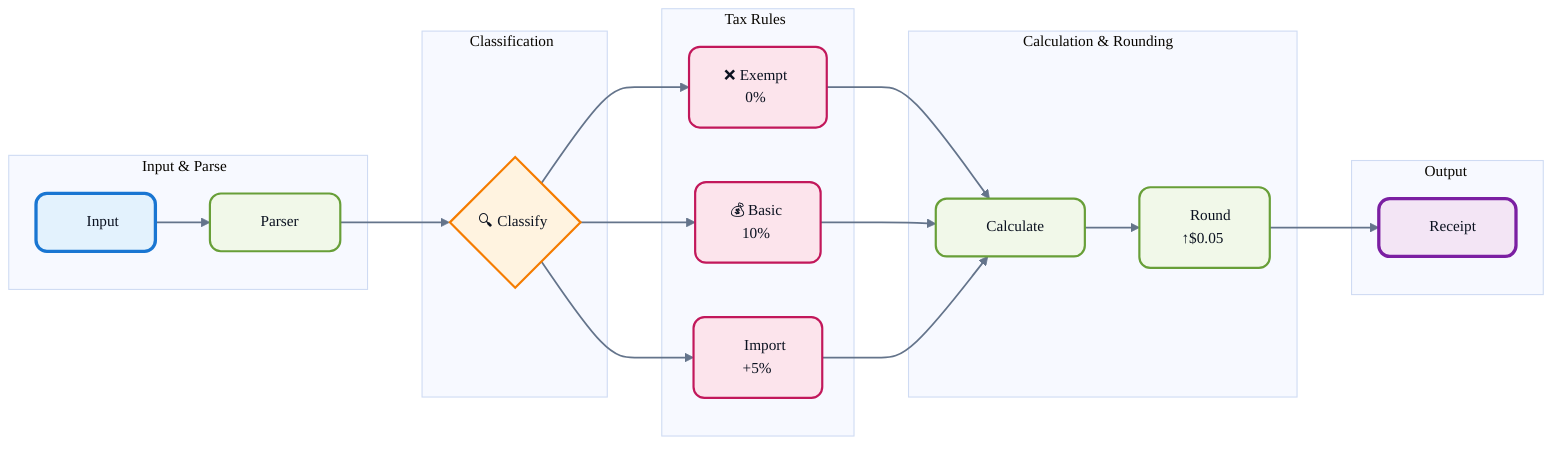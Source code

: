 %%{init: {
  "theme": "base",
  "flowchart": { "curve": "basis", "htmlLabels": true, "padding": 16, "wrap": true },
  "themeVariables": {
    "fontFamily": "Inter, Segoe UI, Roboto, Arial, sans-serif",
    "primaryTextColor": "#0b1220",
    "nodeTextColor": "#0b1220",
    "lineColor": "#64748b",
    "edgeLabelBackground": "#ffffff",
    "graphPadding": 16,
    "nodeSpacing": 28,
    "rankSpacing": 48,
    "fontSize": "14px"
  }
}}%%
flowchart LR
  subgraph S1["Input & Parse"]
    direction LR
    A[📄 Input] --> B[📝 Parser]
  end

  subgraph S2["Classification"]
    direction LR
    B --> C{🔍 Classify}
  end

  subgraph S3["Tax Rules"]
    direction LR
    C --> D[❌ Exempt<br/>0%]
    C --> E[💰 Basic<br/>10%]
    C --> F[🚢 Import<br/>+5%]
  end

  subgraph S4["Calculation & Rounding"]
    direction LR
    D --> G[🧮 Calculate]
    E --> G
    F --> G
    G --> H[🔄 Round<br/>↑$0.05]
  end

  subgraph S5["Output"]
    direction LR
    H --> I[🧾 Receipt]
  end

  classDef input fill:#e3f2fd,stroke:#1976d2,stroke-width:3px,rx:10,ry:10
  classDef process fill:#f1f8e9,stroke:#689f38,stroke-width:2px,rx:10,ry:10
  classDef decision fill:#fff3e0,stroke:#f57c00,stroke-width:2px,rx:10,ry:10
  classDef tax fill:#fce4ec,stroke:#c2185b,stroke-width:2px,rx:10,ry:10
  classDef output fill:#f3e5f5,stroke:#7b1fa2,stroke-width:3px,rx:10,ry:10

  linkStyle default stroke:#64748b,stroke-width:1.6

  class A input
  class B,G,H process
  class C decision
  class D,E,F tax
  class I output